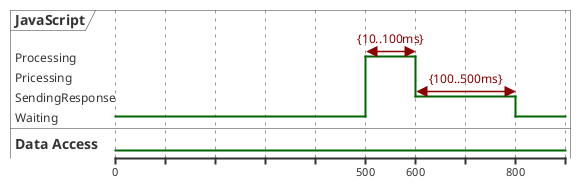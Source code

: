 @startuml
robust "JavaScript" as JS
binary "Data Access" as DA

JS has Pricessing,SendingResponse,Waiting

DA is Low

@JS
0 is Waiting
+500 is Processing
+100 is SendingResponse
+200 is Waiting
JS@500 <-> @600 : {10..100ms}
JS@600 <-> @+200 : {100..500ms}

@enduml